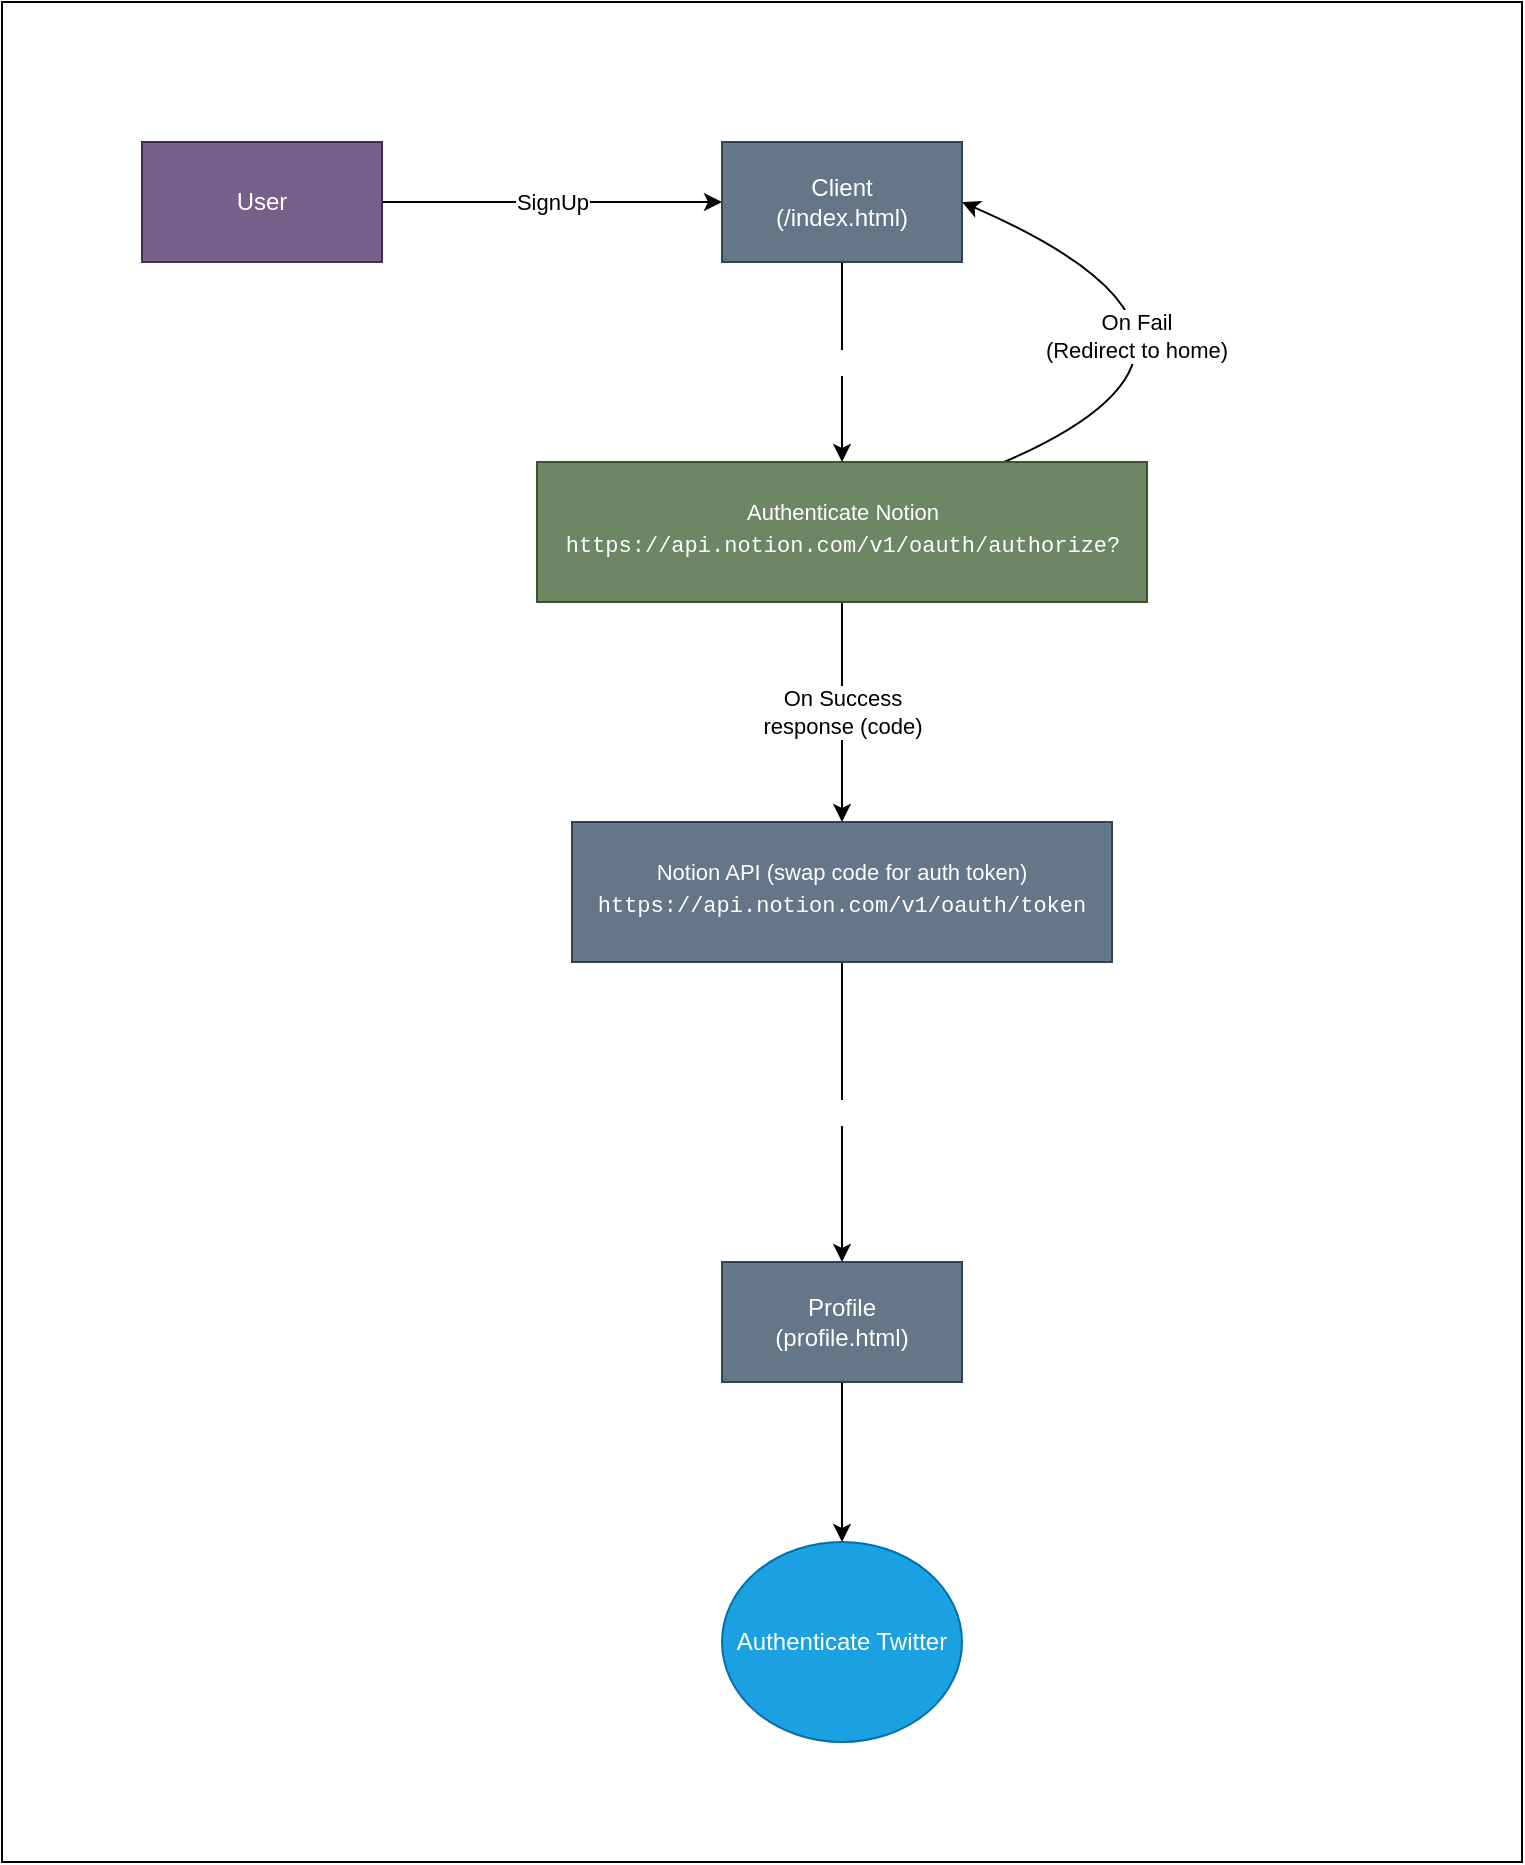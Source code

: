 <mxfile version="16.5.1" type="device"><diagram id="D0G6I4OloFqcga8UPM_V" name="Page-1"><mxGraphModel dx="1106" dy="997" grid="1" gridSize="10" guides="1" tooltips="1" connect="1" arrows="1" fold="1" page="1" pageScale="1" pageWidth="827" pageHeight="1169" math="0" shadow="0"><root><mxCell id="0"/><mxCell id="1" parent="0"/><mxCell id="5XYVNSGcFwjGqehKo58_-22" value="" style="rounded=0;whiteSpace=wrap;html=1;fontColor=#000000;" vertex="1" parent="1"><mxGeometry x="30" y="90" width="760" height="930" as="geometry"/></mxCell><mxCell id="3" value="SignUp" style="edgeStyle=none;html=1;entryX=0;entryY=0.5;entryDx=0;entryDy=0;" parent="1" source="2" target="11" edge="1"><mxGeometry relative="1" as="geometry"><mxPoint x="400" y="250" as="targetPoint"/></mxGeometry></mxCell><mxCell id="2" value="User" style="whiteSpace=wrap;html=1;fillColor=#76608a;fontColor=#ffffff;strokeColor=#432D57;" parent="1" vertex="1"><mxGeometry x="100" y="160" width="120" height="60" as="geometry"/></mxCell><mxCell id="6" value="On Success&lt;br&gt;response (code)" style="edgeStyle=none;html=1;entryX=0.5;entryY=0;entryDx=0;entryDy=0;" parent="1" source="4" target="9" edge="1"><mxGeometry relative="1" as="geometry"><mxPoint x="450" y="440" as="targetPoint"/></mxGeometry></mxCell><mxCell id="19" style="edgeStyle=none;curved=1;html=1;entryX=1;entryY=0.5;entryDx=0;entryDy=0;fontSize=11;fontColor=#FFFFFF;" parent="1" source="4" target="11" edge="1"><mxGeometry relative="1" as="geometry"><Array as="points"><mxPoint x="670" y="260"/></Array></mxGeometry></mxCell><mxCell id="20" value="On Fail&lt;br&gt;(Redirect to home)" style="edgeLabel;html=1;align=center;verticalAlign=middle;resizable=0;points=[];fontSize=11;fontColor=#000000;" parent="19" vertex="1" connectable="0"><mxGeometry x="0.349" y="26" relative="1" as="geometry"><mxPoint as="offset"/></mxGeometry></mxCell><mxCell id="4" value="&lt;font color=&quot;#ffffff&quot; style=&quot;font-size: 11px&quot;&gt;Authenticate Notion&lt;br&gt;&lt;/font&gt;&lt;div style=&quot;font-family: &amp;#34;sourcecodepro+powerline+awesome regular&amp;#34; , &amp;#34;menlo&amp;#34; , &amp;#34;monaco&amp;#34; , &amp;#34;courier new&amp;#34; , monospace , &amp;#34;menlo&amp;#34; , &amp;#34;monaco&amp;#34; , &amp;#34;courier new&amp;#34; , monospace ; line-height: 21px ; font-size: 11px&quot;&gt;&lt;font color=&quot;#ffffff&quot; style=&quot;font-size: 11px&quot;&gt;https://api.notion.com/v1/oauth/authorize?&lt;/font&gt;&lt;/div&gt;" style="whiteSpace=wrap;html=1;fillColor=#6d8764;strokeColor=#3A5431;fontColor=#ffffff;" parent="1" vertex="1"><mxGeometry x="297.5" y="320" width="305" height="70" as="geometry"/></mxCell><mxCell id="15" value="On Success" style="edgeStyle=none;html=1;fontSize=11;fontColor=#FFFFFF;" parent="1" source="9" target="14" edge="1"><mxGeometry relative="1" as="geometry"/></mxCell><mxCell id="9" value="&lt;font style=&quot;font-size: 11px&quot; color=&quot;#ffffff&quot;&gt;Notion API (swap code for auth token)&lt;br&gt;&lt;/font&gt;&lt;div style=&quot;font-family: &amp;#34;sourcecodepro+powerline+awesome regular&amp;#34; , &amp;#34;menlo&amp;#34; , &amp;#34;monaco&amp;#34; , &amp;#34;courier new&amp;#34; , monospace , &amp;#34;menlo&amp;#34; , &amp;#34;monaco&amp;#34; , &amp;#34;courier new&amp;#34; , monospace ; line-height: 21px ; font-size: 11px&quot;&gt;&lt;font style=&quot;font-size: 11px&quot; color=&quot;#ffffff&quot;&gt;https://api.notion.com/v1/oauth/token&lt;/font&gt;&lt;/div&gt;" style="whiteSpace=wrap;html=1;fillColor=#647687;strokeColor=#314354;fontColor=#ffffff;" parent="1" vertex="1"><mxGeometry x="315" y="500" width="270" height="70" as="geometry"/></mxCell><mxCell id="13" value="href" style="edgeStyle=none;html=1;entryX=0.5;entryY=0;entryDx=0;entryDy=0;fontSize=11;fontColor=#FFFFFF;" parent="1" source="11" target="4" edge="1"><mxGeometry relative="1" as="geometry"/></mxCell><mxCell id="11" value="Client&lt;br&gt;(/index.html)" style="whiteSpace=wrap;html=1;fillColor=#647687;fontColor=#ffffff;strokeColor=#314354;" parent="1" vertex="1"><mxGeometry x="390" y="160" width="120" height="60" as="geometry"/></mxCell><mxCell id="22" value="" style="edgeStyle=none;curved=1;html=1;fontSize=11;fontColor=#FFFFFF;" parent="1" source="14" target="21" edge="1"><mxGeometry relative="1" as="geometry"/></mxCell><mxCell id="14" value="Profile&lt;br&gt;(profile.html)" style="whiteSpace=wrap;html=1;fillColor=#647687;fontColor=#ffffff;strokeColor=#314354;" parent="1" vertex="1"><mxGeometry x="390" y="720" width="120" height="60" as="geometry"/></mxCell><mxCell id="21" value="Authenticate Twitter" style="ellipse;whiteSpace=wrap;html=1;fillColor=#1ba1e2;strokeColor=#006EAF;fontColor=#ffffff;" parent="1" vertex="1"><mxGeometry x="390" y="860" width="120" height="100" as="geometry"/></mxCell></root></mxGraphModel></diagram></mxfile>